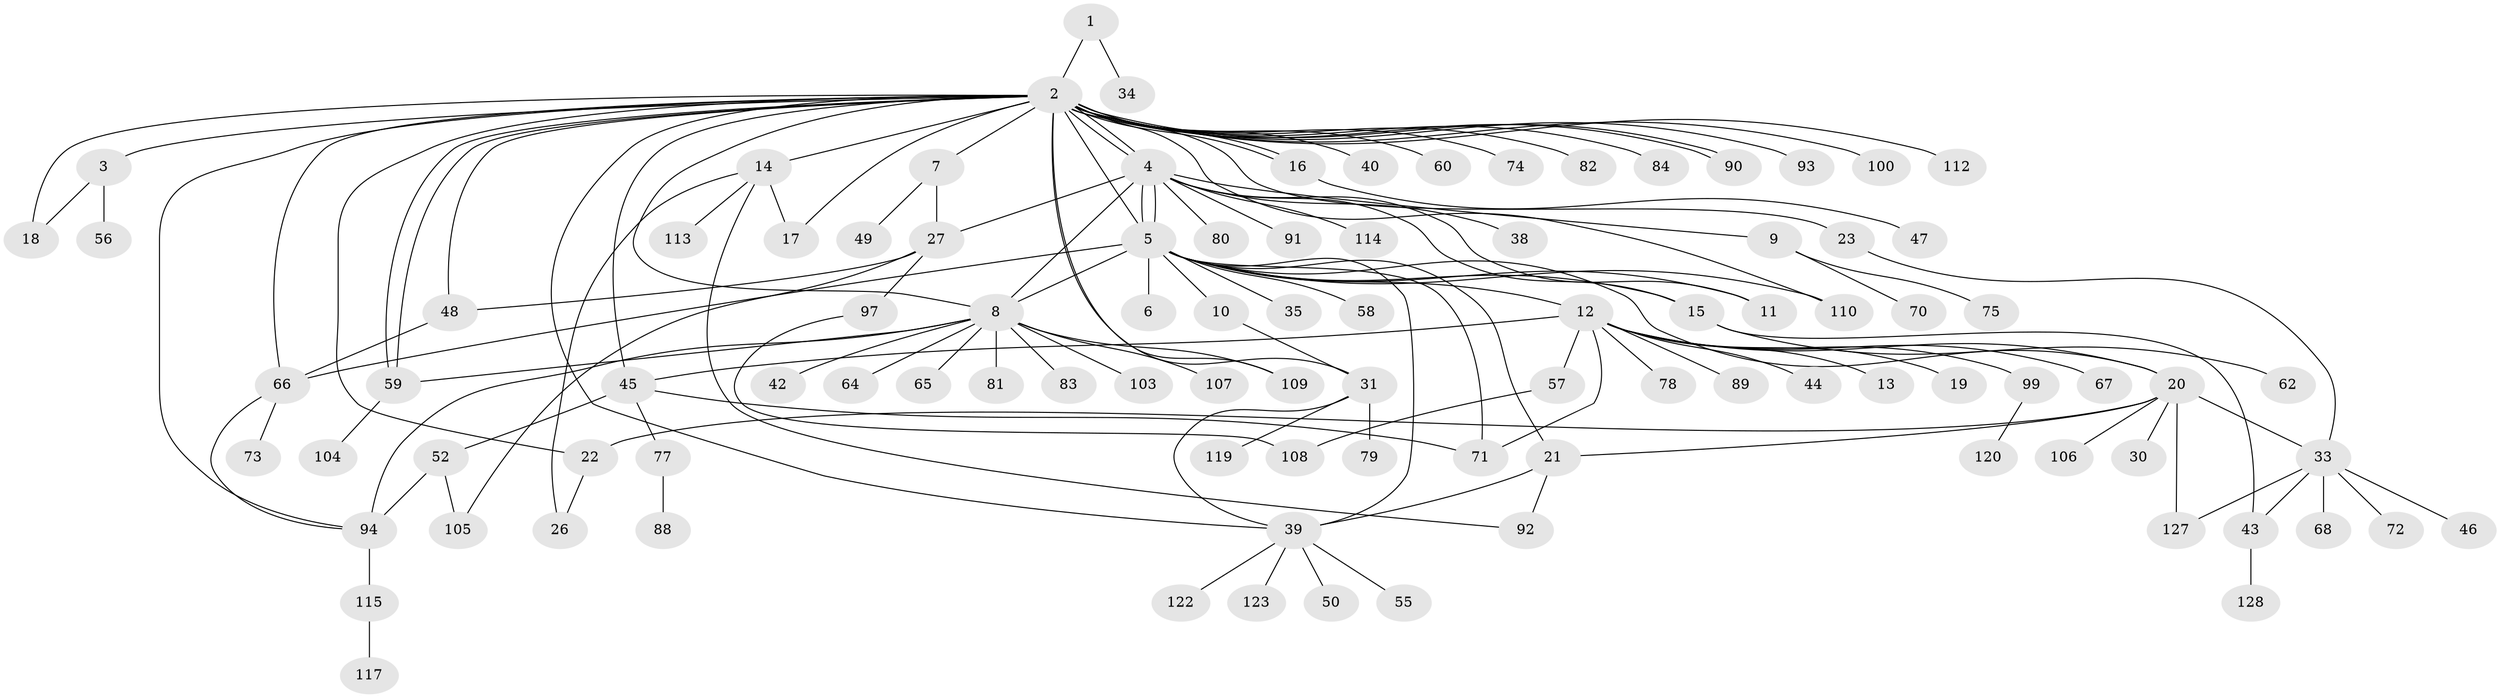 // original degree distribution, {2: 0.2578125, 36: 0.0078125, 3: 0.0703125, 14: 0.0078125, 16: 0.0078125, 1: 0.484375, 7: 0.015625, 10: 0.0078125, 4: 0.0625, 8: 0.015625, 6: 0.0234375, 5: 0.0390625}
// Generated by graph-tools (version 1.1) at 2025/11/02/27/25 16:11:09]
// undirected, 98 vertices, 136 edges
graph export_dot {
graph [start="1"]
  node [color=gray90,style=filled];
  1;
  2 [super="+51"];
  3 [super="+29"];
  4 [super="+101"];
  5 [super="+54"];
  6;
  7 [super="+25"];
  8 [super="+28"];
  9;
  10;
  11 [super="+61"];
  12 [super="+24"];
  13;
  14 [super="+32"];
  15 [super="+102"];
  16 [super="+63"];
  17;
  18;
  19;
  20 [super="+76"];
  21 [super="+53"];
  22 [super="+86"];
  23;
  26 [super="+36"];
  27 [super="+37"];
  30;
  31 [super="+125"];
  33 [super="+41"];
  34;
  35;
  38;
  39 [super="+111"];
  40;
  42;
  43 [super="+98"];
  44;
  45;
  46;
  47;
  48;
  49;
  50;
  52 [super="+85"];
  55;
  56;
  57;
  58;
  59;
  60;
  62 [super="+87"];
  64 [super="+116"];
  65;
  66 [super="+69"];
  67;
  68;
  70;
  71 [super="+118"];
  72 [super="+95"];
  73;
  74;
  75;
  77;
  78;
  79;
  80;
  81;
  82;
  83;
  84;
  88;
  89 [super="+121"];
  90 [super="+96"];
  91;
  92;
  93;
  94 [super="+124"];
  97;
  99;
  100;
  103;
  104 [super="+126"];
  105;
  106;
  107;
  108;
  109;
  110;
  112;
  113;
  114;
  115;
  117;
  119;
  120;
  122;
  123;
  127;
  128;
  1 -- 2;
  1 -- 34;
  2 -- 3;
  2 -- 4;
  2 -- 4;
  2 -- 5;
  2 -- 7;
  2 -- 8;
  2 -- 14 [weight=2];
  2 -- 16;
  2 -- 16;
  2 -- 17;
  2 -- 18;
  2 -- 22 [weight=2];
  2 -- 23;
  2 -- 39;
  2 -- 40;
  2 -- 45;
  2 -- 48;
  2 -- 59;
  2 -- 59;
  2 -- 60;
  2 -- 66;
  2 -- 74;
  2 -- 82;
  2 -- 84;
  2 -- 90;
  2 -- 90;
  2 -- 93;
  2 -- 94;
  2 -- 100;
  2 -- 109;
  2 -- 110;
  2 -- 112;
  2 -- 31;
  3 -- 18;
  3 -- 56;
  4 -- 5;
  4 -- 5;
  4 -- 8;
  4 -- 9;
  4 -- 11;
  4 -- 15;
  4 -- 27;
  4 -- 38;
  4 -- 80;
  4 -- 91;
  4 -- 114;
  5 -- 6;
  5 -- 10;
  5 -- 11;
  5 -- 12;
  5 -- 35;
  5 -- 71;
  5 -- 110;
  5 -- 20;
  5 -- 58;
  5 -- 66;
  5 -- 8;
  5 -- 15;
  5 -- 21;
  5 -- 39;
  7 -- 49;
  7 -- 27;
  8 -- 42;
  8 -- 81;
  8 -- 83;
  8 -- 103;
  8 -- 64;
  8 -- 65;
  8 -- 107;
  8 -- 109;
  8 -- 59;
  8 -- 94;
  9 -- 70;
  9 -- 75;
  10 -- 31;
  12 -- 13;
  12 -- 19;
  12 -- 20;
  12 -- 44;
  12 -- 45;
  12 -- 71;
  12 -- 89;
  12 -- 99;
  12 -- 57;
  12 -- 67;
  12 -- 78;
  14 -- 17;
  14 -- 113;
  14 -- 26;
  14 -- 92;
  15 -- 43;
  15 -- 62;
  16 -- 47;
  20 -- 21;
  20 -- 22;
  20 -- 30;
  20 -- 33;
  20 -- 106;
  20 -- 127;
  21 -- 39;
  21 -- 92;
  22 -- 26;
  23 -- 33;
  27 -- 48;
  27 -- 97;
  27 -- 105;
  31 -- 79;
  31 -- 119;
  31 -- 39;
  33 -- 68;
  33 -- 72;
  33 -- 43;
  33 -- 46;
  33 -- 127;
  39 -- 50;
  39 -- 55;
  39 -- 122;
  39 -- 123;
  43 -- 128;
  45 -- 52;
  45 -- 71;
  45 -- 77;
  48 -- 66;
  52 -- 94;
  52 -- 105;
  57 -- 108;
  59 -- 104;
  66 -- 73;
  66 -- 94;
  77 -- 88;
  94 -- 115;
  97 -- 108;
  99 -- 120;
  115 -- 117;
}
